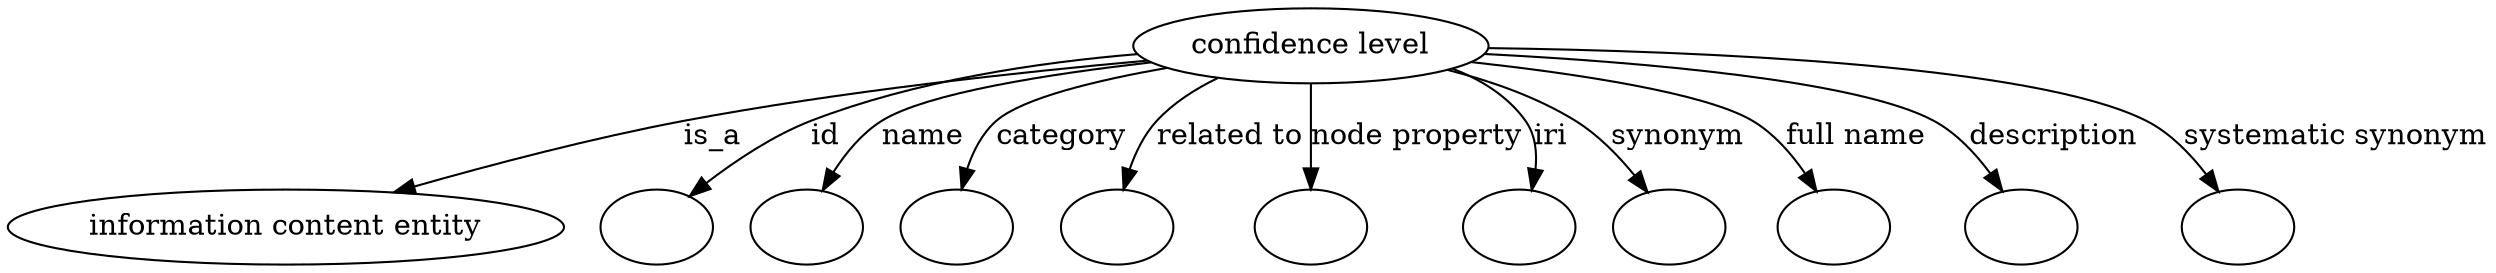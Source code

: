 digraph {
	graph [bb="0,0,999.38,122"];
	node [label="\N"];
	"confidence level"	 [height=0.5,
		label="confidence level",
		pos="539.45,104",
		width=1.8836];
	"information content entity"	 [height=0.5,
		pos="102.45,18",
		width=2.8458];
	"confidence level" -> "information content entity"	 [label=is_a,
		lp="296.73,61",
		pos="e,153.15,33.757 476.3,97.329 424.56,91.323 349.58,81.381 284.9,68 243.74,59.486 198.14,46.99 162.82,36.621"];
	id	 [color=black,
		height=0.5,
		label="",
		pos="249.45,18",
		width=0.75];
	"confidence level" -> id	 [color=black,
		label=id,
		lp="348.89,61",
		pos="e,268.96,30.818 476.09,97.513 436.84,92.257 385.85,83.159 342.56,68 319.7,59.996 295.66,46.954 277.74,36.196",
		style=solid];
	name	 [color=black,
		height=0.5,
		label="",
		pos="321.45,18",
		width=0.75];
	"confidence level" -> name	 [color=black,
		label=name,
		lp="392.61,61",
		pos="e,334.98,33.896 475.99,97.601 444.9,92.592 407.68,83.708 377.13,68 364.19,61.343 351.91,50.935 342.19,41.334",
		style=solid];
	category	 [color=black,
		height=0.5,
		label="",
		pos="393.45,18",
		width=0.75];
	"confidence level" -> category	 [color=black,
		label=category,
		lp="447.55,61",
		pos="e,400.06,35.537 481.08,94.739 461.21,89.412 439.85,81.062 423.26,68 415.44,61.849 409.23,53.039 404.54,44.523",
		style=solid];
	"related to"	 [color=black,
		height=0.5,
		label="",
		pos="465.45,18",
		width=0.75];
	"confidence level" -> "related to"	 [color=black,
		label="related to",
		lp="509.69,61",
		pos="e,468.73,36.08 506.62,88.197 497.99,82.778 489.33,76.018 482.98,68 477.89,61.584 474.22,53.586 471.6,45.882",
		style=solid];
	"node property"	 [color=black,
		height=0.5,
		label="",
		pos="538.45,18",
		width=0.75];
	"confidence level" -> "node property"	 [color=black,
		label="node property",
		lp="578.52,61",
		pos="e,538.66,36.212 539.24,85.762 539.1,74.36 538.93,59.434 538.78,46.494",
		style=solid];
	iri	 [color=black,
		height=0.5,
		label="",
		pos="610.45,18",
		width=0.75];
	"confidence level" -> iri	 [color=black,
		label=iri,
		lp="628.67,61",
		pos="e,618.85,35.429 589.24,91.504 600.74,86.184 611.6,78.648 618.45,68 622.75,61.317 623.01,53.12 621.56,45.311",
		style=solid];
	synonym	 [color=black,
		height=0.5,
		label="",
		pos="682.45,18",
		width=0.75];
	"confidence level" -> synonym	 [color=black,
		label=synonym,
		lp="680.12,61",
		pos="e,671.07,34.815 588.61,91.505 605.3,85.904 623.5,78.208 638.45,68 648.39,61.212 657.53,51.674 664.87,42.746",
		style=solid];
	"full name"	 [color=black,
		height=0.5,
		label="",
		pos="754.45,18",
		width=0.75];
	"confidence level" -> "full name"	 [color=black,
		label="full name",
		lp="754.08,61",
		pos="e,743.48,34.942 599.09,95.38 640.27,88.68 690.83,78.743 709.45,68 720.14,61.833 729.67,52.24 737.18,43.099",
		style=solid];
	description	 [color=black,
		height=0.5,
		label="",
		pos="828.45,18",
		width=0.75];
	"confidence level" -> description	 [color=black,
		label=description,
		lp="833.55,61",
		pos="e,818.3,34.736 605.09,99.461 666.9,94.279 754.37,84.337 784.45,68 795.34,62.085 804.83,52.358 812.17,43.047",
		style=solid];
	"systematic synonym"	 [color=black,
		height=0.5,
		label="",
		pos="913.45,18",
		width=0.75];
	"confidence level" -> "systematic synonym"	 [color=black,
		label="systematic synonym",
		lp="942.42,61",
		pos="e,903.07,34.902 607.18,102.23 689.91,99.112 824.28,90.631 868.45,68 879.7,62.234 889.49,52.4 897.03,42.971",
		style=solid];
}
